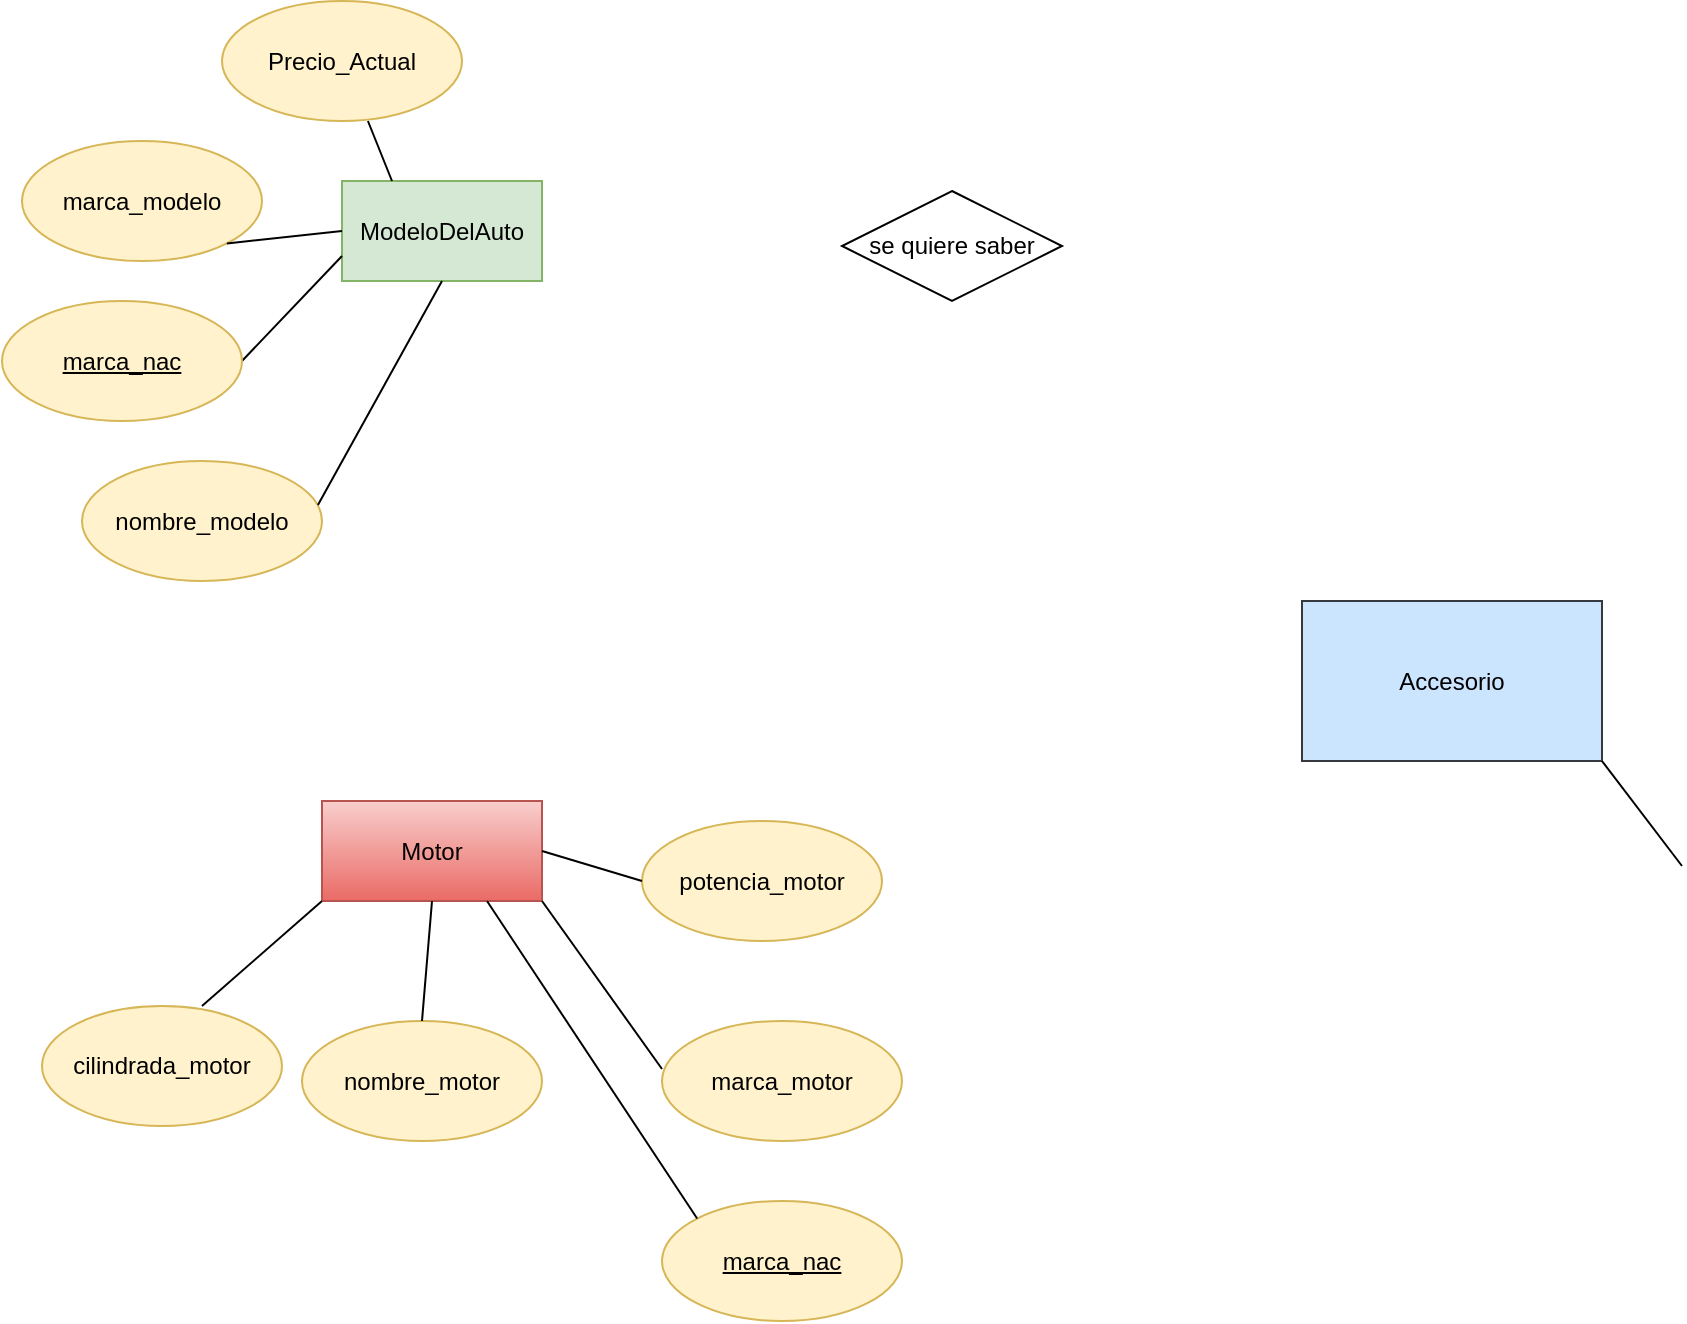 <mxfile version="20.2.7" type="github"><diagram id="R2lEEEUBdFMjLlhIrx00" name="Page-1"><mxGraphModel dx="1871" dy="1667" grid="1" gridSize="10" guides="1" tooltips="1" connect="1" arrows="1" fold="1" page="1" pageScale="1" pageWidth="850" pageHeight="1100" math="0" shadow="0" extFonts="Permanent Marker^https://fonts.googleapis.com/css?family=Permanent+Marker"><root><mxCell id="0"/><mxCell id="1" parent="0"/><mxCell id="6HftYINRDGbpAG6DxtTY-3" value="ModeloDelAuto" style="whiteSpace=wrap;html=1;align=center;fillColor=#d5e8d4;strokeColor=#82b366;" vertex="1" parent="1"><mxGeometry x="130" y="-32.5" width="100" height="50" as="geometry"/></mxCell><mxCell id="6HftYINRDGbpAG6DxtTY-4" value="marca_modelo" style="ellipse;whiteSpace=wrap;html=1;align=center;fillColor=#fff2cc;strokeColor=#d6b656;" vertex="1" parent="1"><mxGeometry x="-30" y="-52.5" width="120" height="60" as="geometry"/></mxCell><mxCell id="6HftYINRDGbpAG6DxtTY-5" value="" style="endArrow=none;html=1;rounded=0;exitX=1;exitY=1;exitDx=0;exitDy=0;entryX=0;entryY=0.5;entryDx=0;entryDy=0;" edge="1" parent="1" source="6HftYINRDGbpAG6DxtTY-4" target="6HftYINRDGbpAG6DxtTY-3"><mxGeometry relative="1" as="geometry"><mxPoint x="290" y="117.5" as="sourcePoint"/><mxPoint x="450" y="117.5" as="targetPoint"/></mxGeometry></mxCell><mxCell id="6HftYINRDGbpAG6DxtTY-6" value="Precio_Actual" style="ellipse;whiteSpace=wrap;html=1;align=center;fillColor=#fff2cc;strokeColor=#d6b656;" vertex="1" parent="1"><mxGeometry x="70" y="-122.5" width="120" height="60" as="geometry"/></mxCell><mxCell id="6HftYINRDGbpAG6DxtTY-7" value="" style="endArrow=none;html=1;rounded=0;exitX=0.608;exitY=1;exitDx=0;exitDy=0;exitPerimeter=0;entryX=0.25;entryY=0;entryDx=0;entryDy=0;" edge="1" parent="1" source="6HftYINRDGbpAG6DxtTY-6" target="6HftYINRDGbpAG6DxtTY-3"><mxGeometry relative="1" as="geometry"><mxPoint x="290" y="117.5" as="sourcePoint"/><mxPoint x="450" y="117.5" as="targetPoint"/></mxGeometry></mxCell><mxCell id="6HftYINRDGbpAG6DxtTY-8" value="nombre_modelo" style="ellipse;whiteSpace=wrap;html=1;align=center;fillColor=#fff2cc;strokeColor=#d6b656;" vertex="1" parent="1"><mxGeometry y="107.5" width="120" height="60" as="geometry"/></mxCell><mxCell id="6HftYINRDGbpAG6DxtTY-9" value="" style="endArrow=none;html=1;rounded=0;exitX=1;exitY=0.5;exitDx=0;exitDy=0;entryX=0;entryY=0.75;entryDx=0;entryDy=0;" edge="1" parent="1" target="6HftYINRDGbpAG6DxtTY-3" source="6HftYINRDGbpAG6DxtTY-31"><mxGeometry relative="1" as="geometry"><mxPoint x="80.0" y="57.5" as="sourcePoint"/><mxPoint x="450" y="117.5" as="targetPoint"/></mxGeometry></mxCell><mxCell id="6HftYINRDGbpAG6DxtTY-10" value="" style="endArrow=none;html=1;rounded=0;exitX=0.983;exitY=0.367;exitDx=0;exitDy=0;exitPerimeter=0;entryX=0.5;entryY=1;entryDx=0;entryDy=0;" edge="1" parent="1" source="6HftYINRDGbpAG6DxtTY-8" target="6HftYINRDGbpAG6DxtTY-3"><mxGeometry relative="1" as="geometry"><mxPoint x="290" y="117.5" as="sourcePoint"/><mxPoint x="450" y="117.5" as="targetPoint"/></mxGeometry></mxCell><mxCell id="6HftYINRDGbpAG6DxtTY-11" value="Motor" style="whiteSpace=wrap;html=1;align=center;fillColor=#f8cecc;strokeColor=#b85450;gradientColor=#ea6b66;" vertex="1" parent="1"><mxGeometry x="120" y="277.5" width="110" height="50" as="geometry"/></mxCell><mxCell id="6HftYINRDGbpAG6DxtTY-12" value="cilindrada_motor" style="ellipse;whiteSpace=wrap;html=1;align=center;fillColor=#fff2cc;strokeColor=#d6b656;" vertex="1" parent="1"><mxGeometry x="-20" y="380" width="120" height="60" as="geometry"/></mxCell><mxCell id="6HftYINRDGbpAG6DxtTY-13" value="" style="endArrow=none;html=1;rounded=0;exitX=0;exitY=1;exitDx=0;exitDy=0;" edge="1" parent="1" source="6HftYINRDGbpAG6DxtTY-11"><mxGeometry relative="1" as="geometry"><mxPoint x="-100" y="357.5" as="sourcePoint"/><mxPoint x="60" y="380" as="targetPoint"/></mxGeometry></mxCell><mxCell id="6HftYINRDGbpAG6DxtTY-14" value="potencia_motor" style="ellipse;whiteSpace=wrap;html=1;align=center;fillColor=#fff2cc;strokeColor=#d6b656;" vertex="1" parent="1"><mxGeometry x="280" y="287.5" width="120" height="60" as="geometry"/></mxCell><mxCell id="6HftYINRDGbpAG6DxtTY-15" value="" style="endArrow=none;html=1;rounded=0;entryX=0;entryY=0.5;entryDx=0;entryDy=0;exitX=1;exitY=0.5;exitDx=0;exitDy=0;" edge="1" parent="1" source="6HftYINRDGbpAG6DxtTY-11" target="6HftYINRDGbpAG6DxtTY-14"><mxGeometry relative="1" as="geometry"><mxPoint x="-100" y="357.5" as="sourcePoint"/><mxPoint x="60" y="357.5" as="targetPoint"/></mxGeometry></mxCell><mxCell id="6HftYINRDGbpAG6DxtTY-16" value="marca_motor" style="ellipse;whiteSpace=wrap;html=1;align=center;fillColor=#fff2cc;strokeColor=#d6b656;" vertex="1" parent="1"><mxGeometry x="290" y="387.5" width="120" height="60" as="geometry"/></mxCell><mxCell id="6HftYINRDGbpAG6DxtTY-17" value="" style="endArrow=none;html=1;rounded=0;entryX=0;entryY=0.4;entryDx=0;entryDy=0;entryPerimeter=0;exitX=1;exitY=1;exitDx=0;exitDy=0;" edge="1" parent="1" source="6HftYINRDGbpAG6DxtTY-11" target="6HftYINRDGbpAG6DxtTY-16"><mxGeometry relative="1" as="geometry"><mxPoint x="-100" y="357.5" as="sourcePoint"/><mxPoint x="60" y="357.5" as="targetPoint"/></mxGeometry></mxCell><mxCell id="6HftYINRDGbpAG6DxtTY-18" value="marca_nac" style="ellipse;whiteSpace=wrap;html=1;align=center;fontStyle=4;fillColor=#fff2cc;strokeColor=#d6b656;" vertex="1" parent="1"><mxGeometry x="290" y="477.5" width="120" height="60" as="geometry"/></mxCell><mxCell id="6HftYINRDGbpAG6DxtTY-19" value="" style="endArrow=none;html=1;rounded=0;entryX=0;entryY=0;entryDx=0;entryDy=0;exitX=0.75;exitY=1;exitDx=0;exitDy=0;" edge="1" parent="1" source="6HftYINRDGbpAG6DxtTY-11" target="6HftYINRDGbpAG6DxtTY-18"><mxGeometry relative="1" as="geometry"><mxPoint x="-100" y="357.5" as="sourcePoint"/><mxPoint x="60" y="357.5" as="targetPoint"/></mxGeometry></mxCell><mxCell id="6HftYINRDGbpAG6DxtTY-20" value="nombre_motor" style="ellipse;whiteSpace=wrap;html=1;align=center;fillColor=#fff2cc;strokeColor=#d6b656;" vertex="1" parent="1"><mxGeometry x="110" y="387.5" width="120" height="60" as="geometry"/></mxCell><mxCell id="6HftYINRDGbpAG6DxtTY-21" value="" style="endArrow=none;html=1;rounded=0;exitX=0.5;exitY=1;exitDx=0;exitDy=0;entryX=0.5;entryY=0;entryDx=0;entryDy=0;" edge="1" parent="1" source="6HftYINRDGbpAG6DxtTY-11" target="6HftYINRDGbpAG6DxtTY-20"><mxGeometry relative="1" as="geometry"><mxPoint x="170" y="267.5" as="sourcePoint"/><mxPoint x="170" y="380" as="targetPoint"/></mxGeometry></mxCell><mxCell id="6HftYINRDGbpAG6DxtTY-22" value="Accesorio" style="whiteSpace=wrap;html=1;align=center;fillColor=#cce5ff;strokeColor=#36393d;" vertex="1" parent="1"><mxGeometry x="610" y="177.5" width="150" height="80" as="geometry"/></mxCell><mxCell id="6HftYINRDGbpAG6DxtTY-23" value="" style="endArrow=none;html=1;rounded=0;exitX=1;exitY=1;exitDx=0;exitDy=0;" edge="1" parent="1" source="6HftYINRDGbpAG6DxtTY-22"><mxGeometry relative="1" as="geometry"><mxPoint x="342.43" y="361.24" as="sourcePoint"/><mxPoint x="800" y="310" as="targetPoint"/></mxGeometry></mxCell><mxCell id="6HftYINRDGbpAG6DxtTY-24" value="se quiere saber" style="shape=rhombus;perimeter=rhombusPerimeter;whiteSpace=wrap;html=1;align=center;" vertex="1" parent="1"><mxGeometry x="380" y="-27.5" width="110" height="55" as="geometry"/></mxCell><mxCell id="6HftYINRDGbpAG6DxtTY-31" value="marca_nac" style="ellipse;whiteSpace=wrap;html=1;align=center;fontStyle=4;fillColor=#fff2cc;strokeColor=#d6b656;" vertex="1" parent="1"><mxGeometry x="-40" y="27.5" width="120" height="60" as="geometry"/></mxCell></root></mxGraphModel></diagram></mxfile>